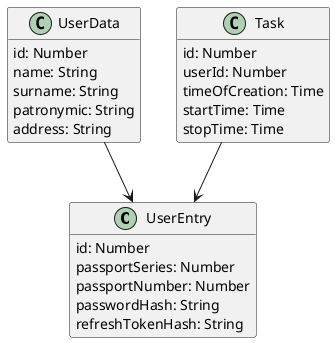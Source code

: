@startuml domain

hide empty methods
hide empty fields

' nodes
' -----------------------------------------------

class UserEntry {
    id: Number
    passportSeries: Number
    passportNumber: Number
    passwordHash: String
    refreshTokenHash: String
}

class UserData {
    id: Number
    name: String
    surname: String
    patronymic: String
    address: String
}

class Task {
    id: Number
    userId: Number
    timeOfCreation: Time
    startTime: Time
    stopTime: Time
}

' edges
' -----------------------------------------------

UserData --> UserEntry
Task --> UserEntry

@enduml
